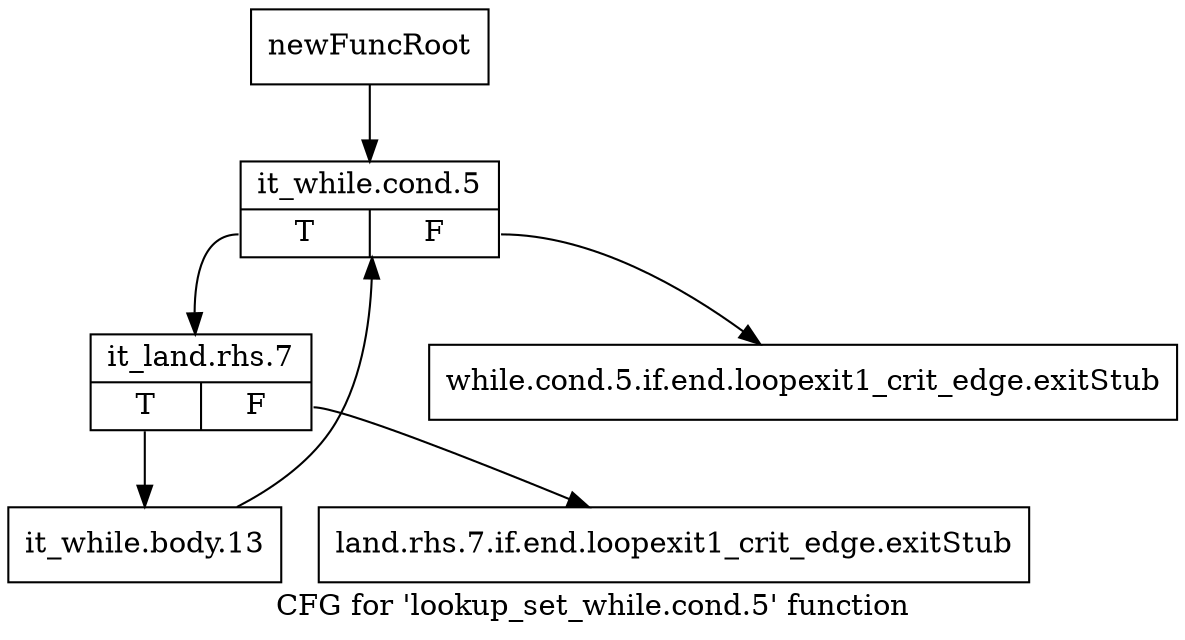 digraph "CFG for 'lookup_set_while.cond.5' function" {
	label="CFG for 'lookup_set_while.cond.5' function";

	Node0xb188ff0 [shape=record,label="{newFuncRoot}"];
	Node0xb188ff0 -> Node0xb1e07b0;
	Node0xb1e0710 [shape=record,label="{while.cond.5.if.end.loopexit1_crit_edge.exitStub}"];
	Node0xb1e0760 [shape=record,label="{land.rhs.7.if.end.loopexit1_crit_edge.exitStub}"];
	Node0xb1e07b0 [shape=record,label="{it_while.cond.5|{<s0>T|<s1>F}}"];
	Node0xb1e07b0:s0 -> Node0xb1e0800;
	Node0xb1e07b0:s1 -> Node0xb1e0710;
	Node0xb1e0800 [shape=record,label="{it_land.rhs.7|{<s0>T|<s1>F}}"];
	Node0xb1e0800:s0 -> Node0xb1e0850;
	Node0xb1e0800:s1 -> Node0xb1e0760;
	Node0xb1e0850 [shape=record,label="{it_while.body.13}"];
	Node0xb1e0850 -> Node0xb1e07b0;
}
